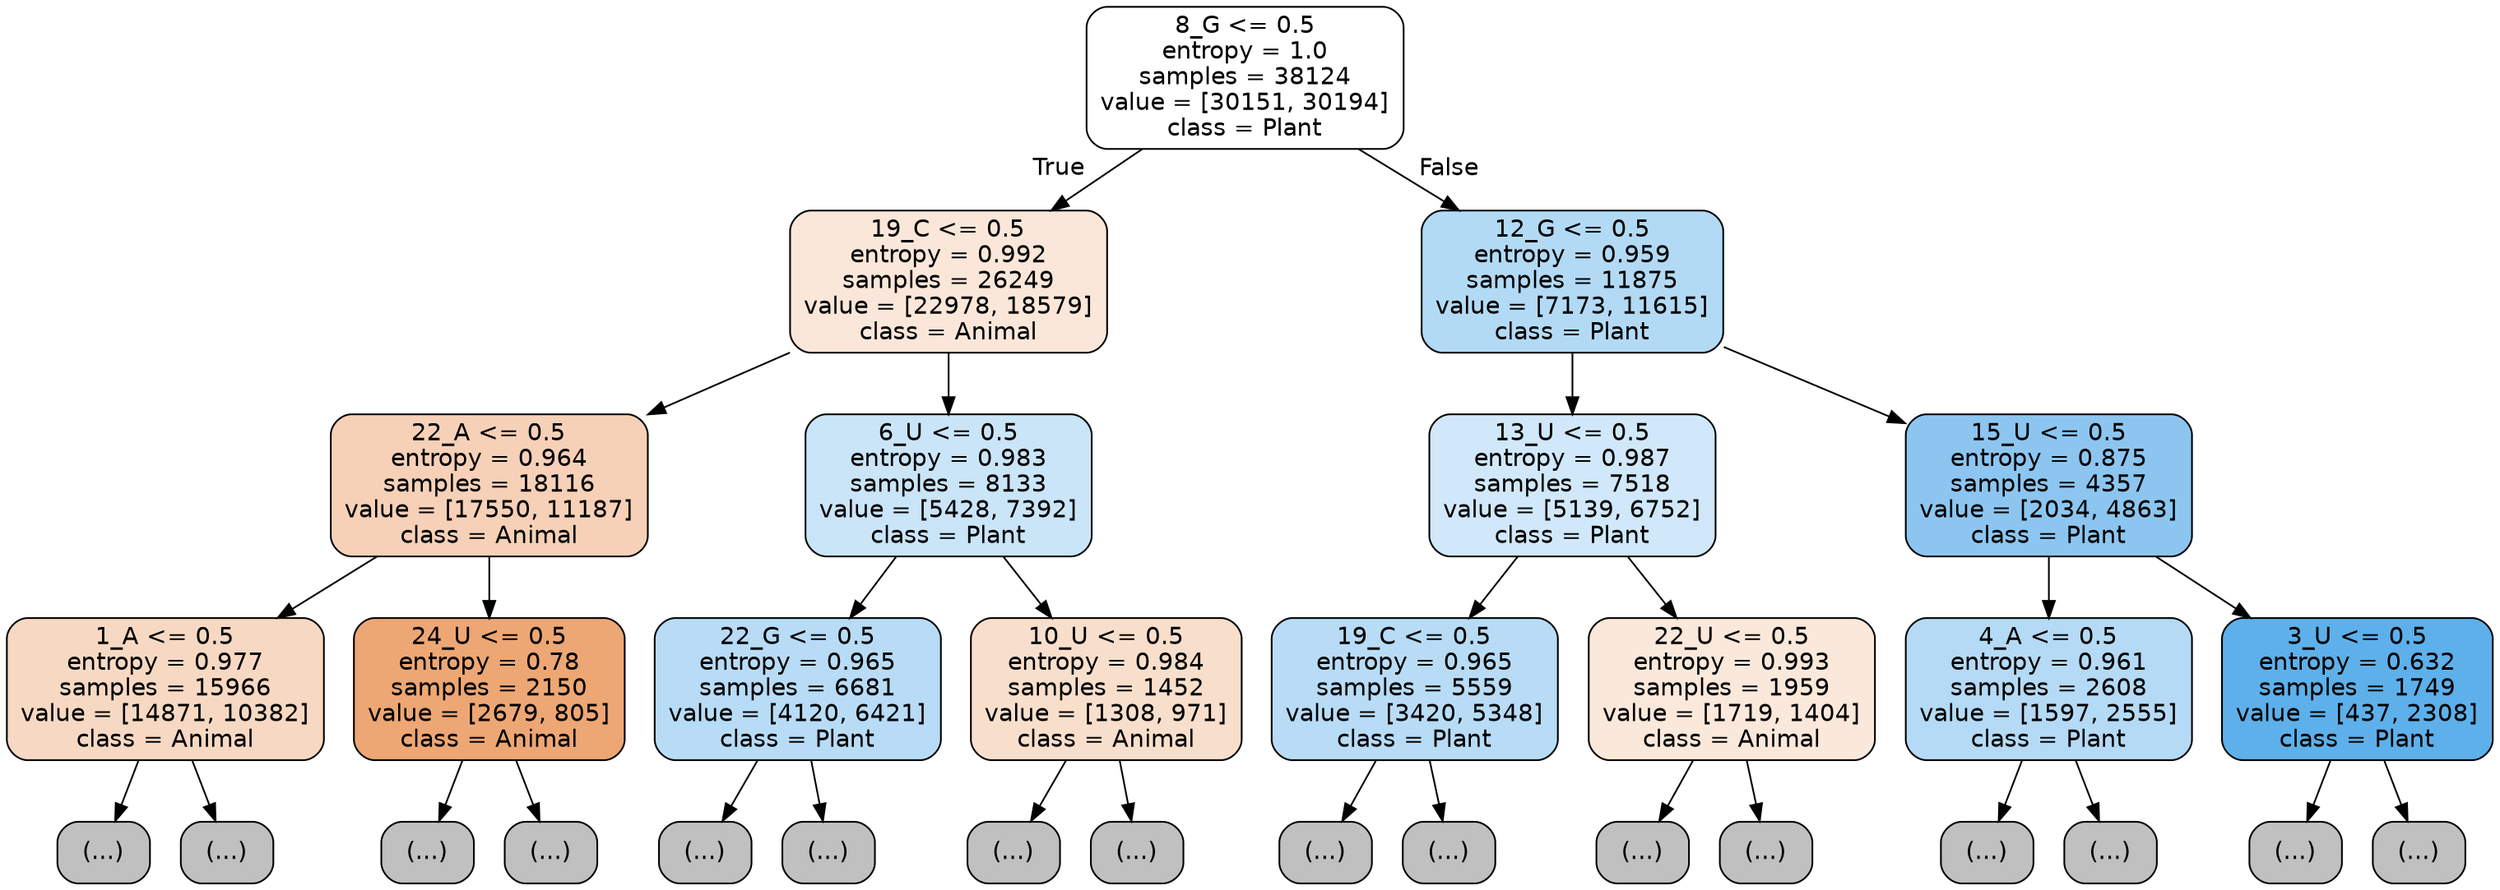 digraph Tree {
node [shape=box, style="filled, rounded", color="black", fontname="helvetica"] ;
edge [fontname="helvetica"] ;
0 [label="8_G <= 0.5\nentropy = 1.0\nsamples = 38124\nvalue = [30151, 30194]\nclass = Plant", fillcolor="#ffffff"] ;
1 [label="19_C <= 0.5\nentropy = 0.992\nsamples = 26249\nvalue = [22978, 18579]\nclass = Animal", fillcolor="#fae7d9"] ;
0 -> 1 [labeldistance=2.5, labelangle=45, headlabel="True"] ;
2 [label="22_A <= 0.5\nentropy = 0.964\nsamples = 18116\nvalue = [17550, 11187]\nclass = Animal", fillcolor="#f6d1b7"] ;
1 -> 2 ;
3 [label="1_A <= 0.5\nentropy = 0.977\nsamples = 15966\nvalue = [14871, 10382]\nclass = Animal", fillcolor="#f7d9c3"] ;
2 -> 3 ;
4 [label="(...)", fillcolor="#C0C0C0"] ;
3 -> 4 ;
6035 [label="(...)", fillcolor="#C0C0C0"] ;
3 -> 6035 ;
8078 [label="24_U <= 0.5\nentropy = 0.78\nsamples = 2150\nvalue = [2679, 805]\nclass = Animal", fillcolor="#eda774"] ;
2 -> 8078 ;
8079 [label="(...)", fillcolor="#C0C0C0"] ;
8078 -> 8079 ;
9038 [label="(...)", fillcolor="#C0C0C0"] ;
8078 -> 9038 ;
9089 [label="6_U <= 0.5\nentropy = 0.983\nsamples = 8133\nvalue = [5428, 7392]\nclass = Plant", fillcolor="#cae5f8"] ;
1 -> 9089 ;
9090 [label="22_G <= 0.5\nentropy = 0.965\nsamples = 6681\nvalue = [4120, 6421]\nclass = Plant", fillcolor="#b8dcf6"] ;
9089 -> 9090 ;
9091 [label="(...)", fillcolor="#C0C0C0"] ;
9090 -> 9091 ;
11190 [label="(...)", fillcolor="#C0C0C0"] ;
9090 -> 11190 ;
11457 [label="10_U <= 0.5\nentropy = 0.984\nsamples = 1452\nvalue = [1308, 971]\nclass = Animal", fillcolor="#f8dfcc"] ;
9089 -> 11457 ;
11458 [label="(...)", fillcolor="#C0C0C0"] ;
11457 -> 11458 ;
12129 [label="(...)", fillcolor="#C0C0C0"] ;
11457 -> 12129 ;
12316 [label="12_G <= 0.5\nentropy = 0.959\nsamples = 11875\nvalue = [7173, 11615]\nclass = Plant", fillcolor="#b3daf5"] ;
0 -> 12316 [labeldistance=2.5, labelangle=-45, headlabel="False"] ;
12317 [label="13_U <= 0.5\nentropy = 0.987\nsamples = 7518\nvalue = [5139, 6752]\nclass = Plant", fillcolor="#d0e8f9"] ;
12316 -> 12317 ;
12318 [label="19_C <= 0.5\nentropy = 0.965\nsamples = 5559\nvalue = [3420, 5348]\nclass = Plant", fillcolor="#b8dcf6"] ;
12317 -> 12318 ;
12319 [label="(...)", fillcolor="#C0C0C0"] ;
12318 -> 12319 ;
14110 [label="(...)", fillcolor="#C0C0C0"] ;
12318 -> 14110 ;
14707 [label="22_U <= 0.5\nentropy = 0.993\nsamples = 1959\nvalue = [1719, 1404]\nclass = Animal", fillcolor="#fae8db"] ;
12317 -> 14707 ;
14708 [label="(...)", fillcolor="#C0C0C0"] ;
14707 -> 14708 ;
15569 [label="(...)", fillcolor="#C0C0C0"] ;
14707 -> 15569 ;
15686 [label="15_U <= 0.5\nentropy = 0.875\nsamples = 4357\nvalue = [2034, 4863]\nclass = Plant", fillcolor="#8cc6f0"] ;
12316 -> 15686 ;
15687 [label="4_A <= 0.5\nentropy = 0.961\nsamples = 2608\nvalue = [1597, 2555]\nclass = Plant", fillcolor="#b5daf5"] ;
15686 -> 15687 ;
15688 [label="(...)", fillcolor="#C0C0C0"] ;
15687 -> 15688 ;
16399 [label="(...)", fillcolor="#C0C0C0"] ;
15687 -> 16399 ;
16606 [label="3_U <= 0.5\nentropy = 0.632\nsamples = 1749\nvalue = [437, 2308]\nclass = Plant", fillcolor="#5eb0ea"] ;
15686 -> 16606 ;
16607 [label="(...)", fillcolor="#C0C0C0"] ;
16606 -> 16607 ;
16802 [label="(...)", fillcolor="#C0C0C0"] ;
16606 -> 16802 ;
}